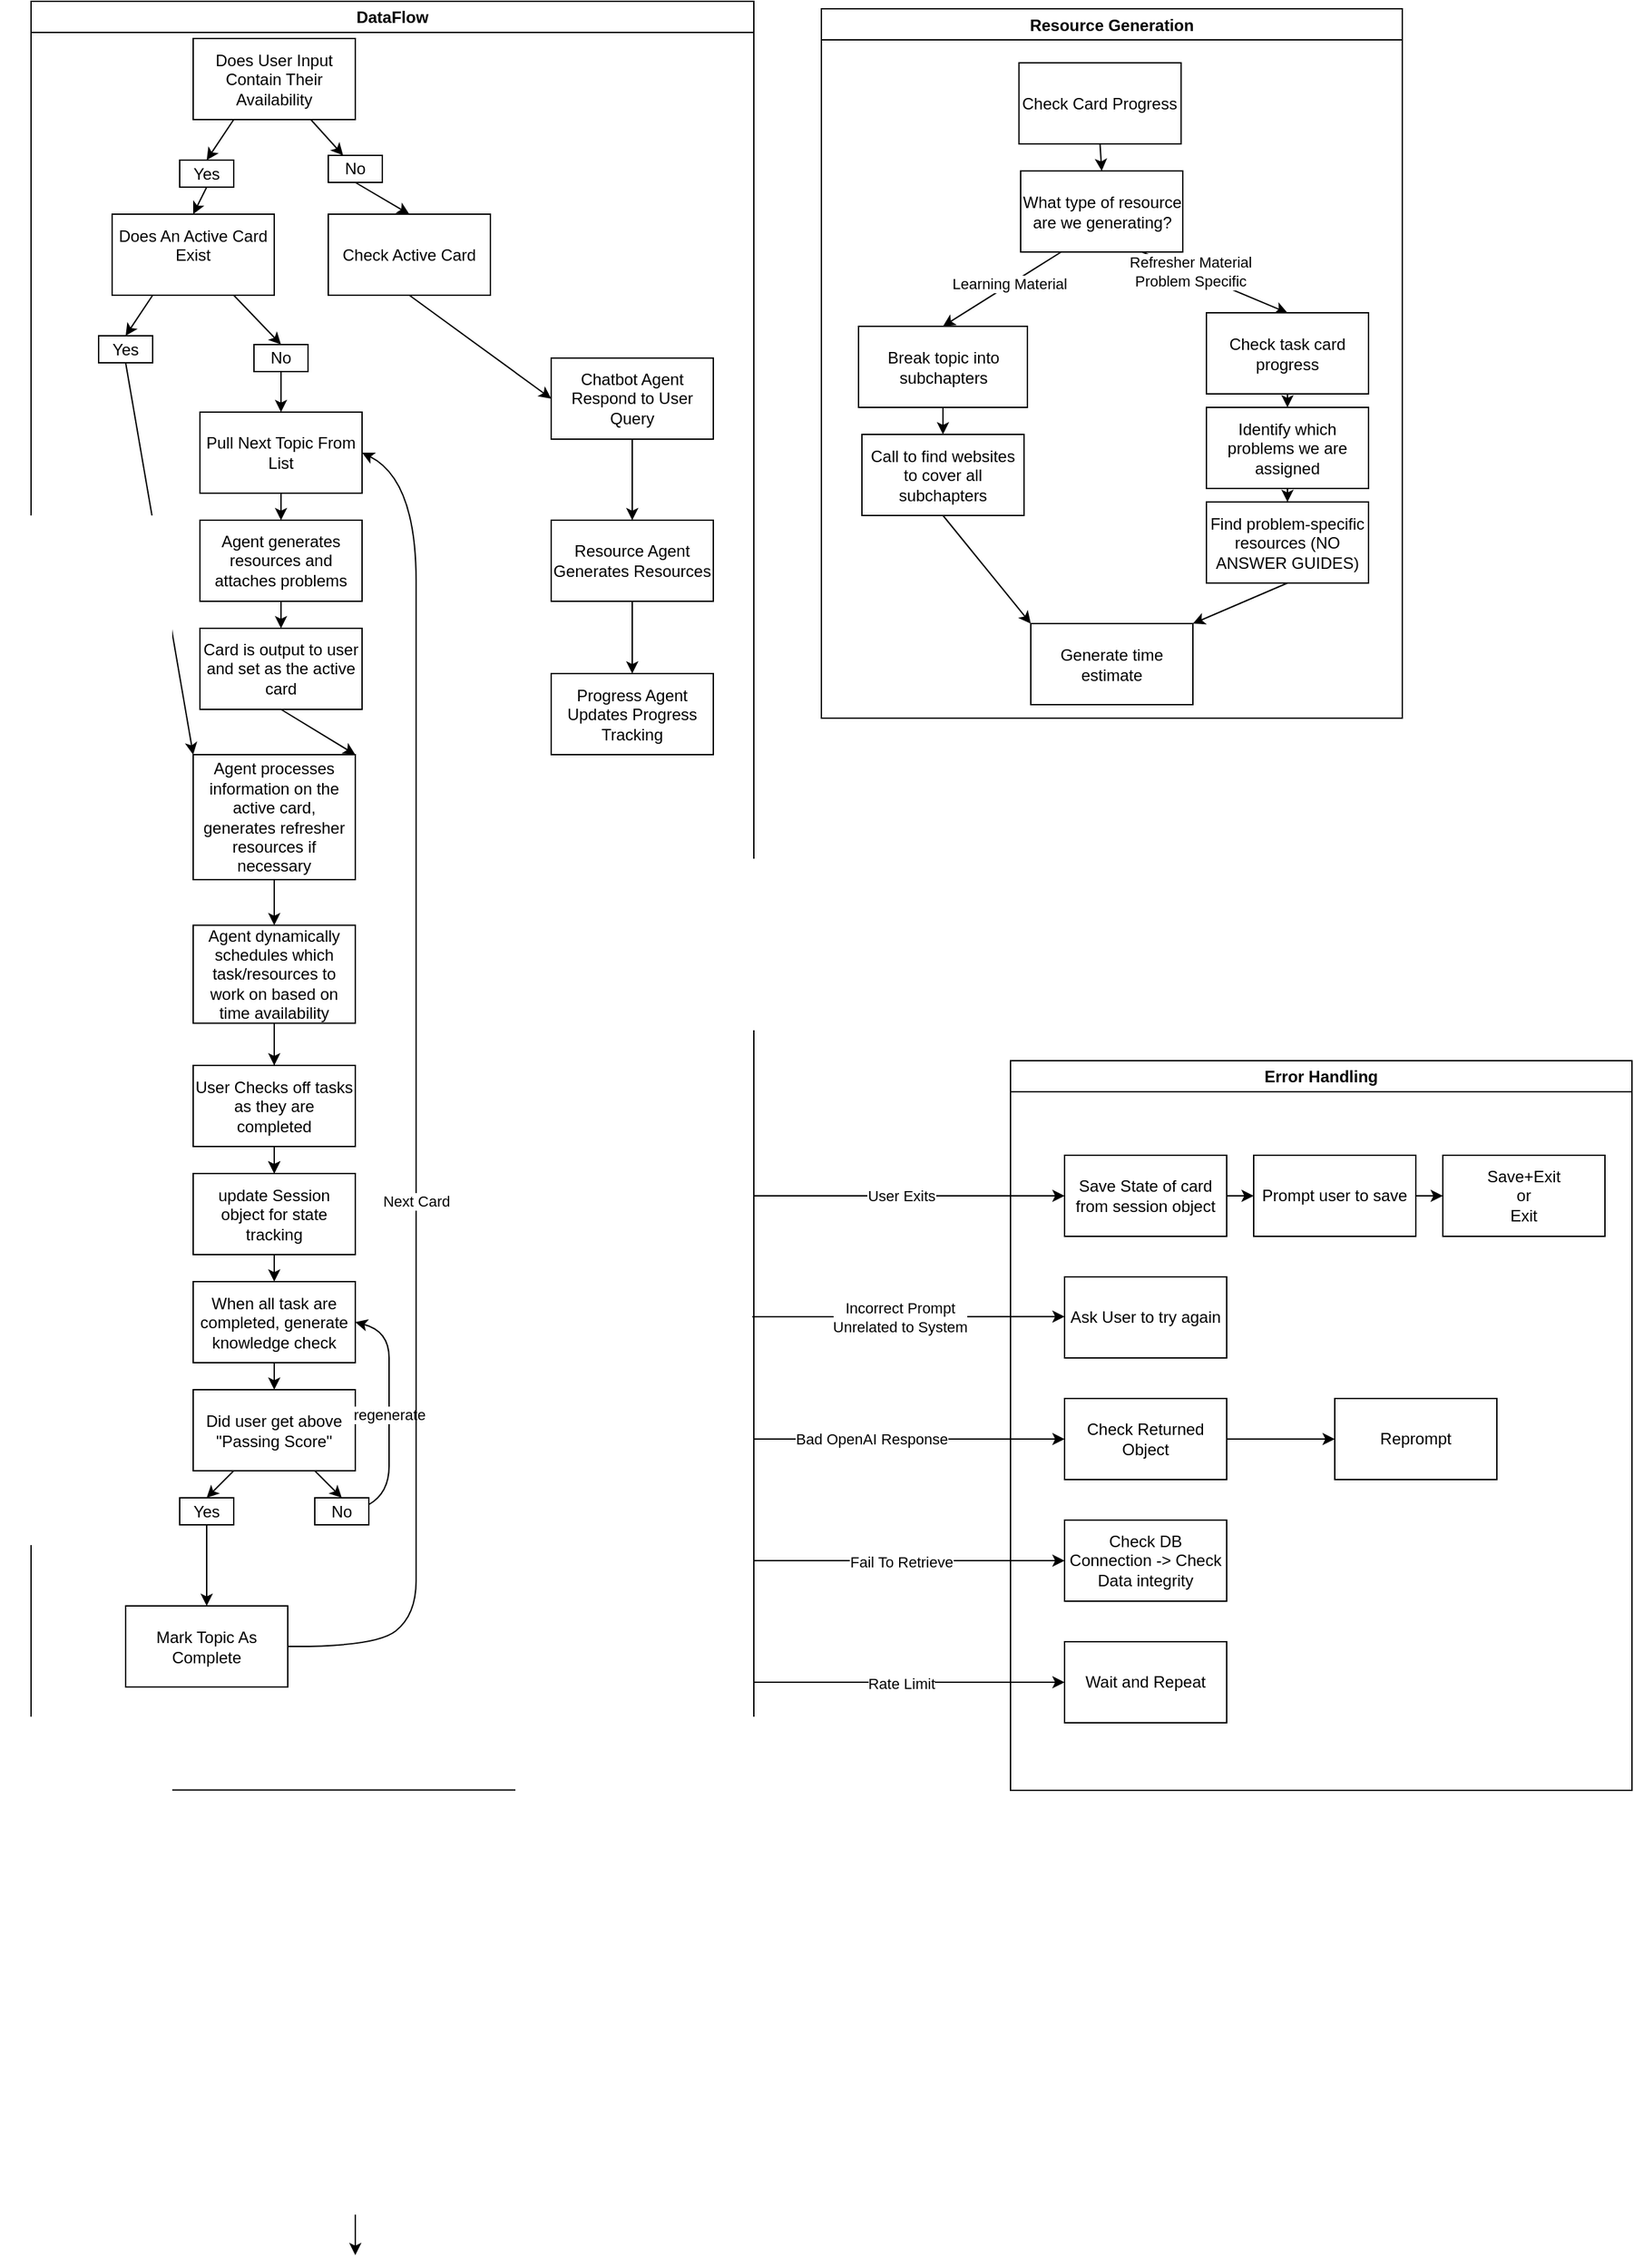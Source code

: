 <mxfile>
    <diagram id="pz1T06b0bj6fASwC6Uuw" name="Page-1">
        <mxGraphModel dx="1446" dy="3290" grid="1" gridSize="10" guides="1" tooltips="1" connect="1" arrows="1" fold="1" page="1" pageScale="1" pageWidth="850" pageHeight="1100" math="0" shadow="0">
            <root>
                <mxCell id="0"/>
                <mxCell id="1" parent="0"/>
                <mxCell id="2" style="edgeStyle=none;html=1;" edge="1" parent="1">
                    <mxGeometry relative="1" as="geometry">
                        <mxPoint x="1440" y="-1020.224" as="sourcePoint"/>
                        <mxPoint x="1440" y="-1020.224" as="targetPoint"/>
                    </mxGeometry>
                </mxCell>
                <mxCell id="3" value="" style="edgeStyle=none;html=1;" edge="1" parent="1" source="5" target="47">
                    <mxGeometry relative="1" as="geometry"/>
                </mxCell>
                <mxCell id="4" style="edgeStyle=none;html=1;exitX=0.25;exitY=1;exitDx=0;exitDy=0;entryX=0.5;entryY=0;entryDx=0;entryDy=0;" edge="1" parent="1" source="5" target="7">
                    <mxGeometry relative="1" as="geometry"/>
                </mxCell>
                <mxCell id="5" value="Does User Input Contain Their Availability" style="rounded=0;whiteSpace=wrap;html=1;" vertex="1" parent="1">
                    <mxGeometry x="1575" y="-1296.5" width="120" height="60" as="geometry"/>
                </mxCell>
                <mxCell id="6" style="edgeStyle=none;html=1;exitX=0.5;exitY=1;exitDx=0;exitDy=0;entryX=0.5;entryY=0;entryDx=0;entryDy=0;" edge="1" parent="1" source="7" target="13">
                    <mxGeometry relative="1" as="geometry"/>
                </mxCell>
                <mxCell id="7" value="Yes" style="rounded=0;whiteSpace=wrap;html=1;" vertex="1" parent="1">
                    <mxGeometry x="1565" y="-1206.5" width="40" height="20" as="geometry"/>
                </mxCell>
                <mxCell id="8" value="DataFlow" style="swimlane;whiteSpace=wrap;html=1;" vertex="1" parent="1">
                    <mxGeometry x="1455" y="-1324" width="535" height="1323.75" as="geometry"/>
                </mxCell>
                <mxCell id="9" style="edgeStyle=none;html=1;exitX=0.5;exitY=1;exitDx=0;exitDy=0;entryX=0;entryY=0.5;entryDx=0;entryDy=0;" edge="1" parent="8" source="10" target="50">
                    <mxGeometry relative="1" as="geometry"/>
                </mxCell>
                <mxCell id="10" value="Check Active Card" style="rounded=0;whiteSpace=wrap;html=1;" vertex="1" parent="8">
                    <mxGeometry x="220" y="157.5" width="120" height="60" as="geometry"/>
                </mxCell>
                <mxCell id="11" style="edgeStyle=none;html=1;exitX=0.25;exitY=1;exitDx=0;exitDy=0;entryX=0.5;entryY=0;entryDx=0;entryDy=0;" edge="1" parent="8" source="13" target="15">
                    <mxGeometry relative="1" as="geometry"/>
                </mxCell>
                <mxCell id="12" style="edgeStyle=none;html=1;exitX=0.75;exitY=1;exitDx=0;exitDy=0;entryX=0.5;entryY=0;entryDx=0;entryDy=0;" edge="1" parent="8" source="13" target="17">
                    <mxGeometry relative="1" as="geometry"/>
                </mxCell>
                <mxCell id="13" value="Does An Active Card Exist&lt;div&gt;&lt;br&gt;&lt;/div&gt;" style="rounded=0;whiteSpace=wrap;html=1;" vertex="1" parent="8">
                    <mxGeometry x="60" y="157.5" width="120" height="60" as="geometry"/>
                </mxCell>
                <mxCell id="14" style="edgeStyle=none;html=1;exitX=0.5;exitY=1;exitDx=0;exitDy=0;entryX=0;entryY=0;entryDx=0;entryDy=0;" edge="1" parent="8" source="15" target="25">
                    <mxGeometry relative="1" as="geometry"/>
                </mxCell>
                <mxCell id="15" value="Yes" style="rounded=0;whiteSpace=wrap;html=1;" vertex="1" parent="8">
                    <mxGeometry x="50" y="247.5" width="40" height="20" as="geometry"/>
                </mxCell>
                <mxCell id="16" style="edgeStyle=none;html=1;exitX=0.5;exitY=1;exitDx=0;exitDy=0;entryX=0.5;entryY=0;entryDx=0;entryDy=0;" edge="1" parent="8" source="17" target="19">
                    <mxGeometry relative="1" as="geometry"/>
                </mxCell>
                <mxCell id="17" value="No" style="rounded=0;whiteSpace=wrap;html=1;" vertex="1" parent="8">
                    <mxGeometry x="165" y="254" width="40" height="20" as="geometry"/>
                </mxCell>
                <mxCell id="18" style="edgeStyle=none;html=1;exitX=0.5;exitY=1;exitDx=0;exitDy=0;entryX=0.5;entryY=0;entryDx=0;entryDy=0;" edge="1" parent="8" source="19" target="21">
                    <mxGeometry relative="1" as="geometry"/>
                </mxCell>
                <mxCell id="19" value="Pull Next Topic From List" style="rounded=0;whiteSpace=wrap;html=1;" vertex="1" parent="8">
                    <mxGeometry x="125" y="304" width="120" height="60" as="geometry"/>
                </mxCell>
                <mxCell id="20" style="edgeStyle=none;html=1;exitX=0.5;exitY=1;exitDx=0;exitDy=0;entryX=0.5;entryY=0;entryDx=0;entryDy=0;" edge="1" parent="8" source="21" target="23">
                    <mxGeometry relative="1" as="geometry"/>
                </mxCell>
                <mxCell id="21" value="Agent generates resources and attaches problems" style="rounded=0;whiteSpace=wrap;html=1;" vertex="1" parent="8">
                    <mxGeometry x="125" y="384" width="120" height="60" as="geometry"/>
                </mxCell>
                <mxCell id="22" style="edgeStyle=none;html=1;exitX=0.5;exitY=1;exitDx=0;exitDy=0;entryX=1;entryY=0;entryDx=0;entryDy=0;" edge="1" parent="8" source="23" target="25">
                    <mxGeometry relative="1" as="geometry"/>
                </mxCell>
                <mxCell id="23" value="Card is output to user and set as the active card" style="rounded=0;whiteSpace=wrap;html=1;" vertex="1" parent="8">
                    <mxGeometry x="125" y="464" width="120" height="60" as="geometry"/>
                </mxCell>
                <mxCell id="24" style="edgeStyle=none;html=1;exitX=0.5;exitY=1;exitDx=0;exitDy=0;entryX=0.5;entryY=0;entryDx=0;entryDy=0;" edge="1" parent="8" source="25" target="28">
                    <mxGeometry relative="1" as="geometry"/>
                </mxCell>
                <mxCell id="25" value="Agent processes information on the active card, generates refresher resources if necessary" style="rounded=0;whiteSpace=wrap;html=1;" vertex="1" parent="8">
                    <mxGeometry x="120" y="557.5" width="120" height="92.5" as="geometry"/>
                </mxCell>
                <mxCell id="26" style="edgeStyle=none;html=1;exitX=0.5;exitY=1;exitDx=0;exitDy=0;entryX=0.5;entryY=0;entryDx=0;entryDy=0;" edge="1" parent="8" target="30">
                    <mxGeometry relative="1" as="geometry">
                        <mxPoint x="180" y="760" as="sourcePoint"/>
                    </mxGeometry>
                </mxCell>
                <mxCell id="27" value="" style="edgeStyle=none;html=1;exitX=0.5;exitY=1;exitDx=0;exitDy=0;" edge="1" parent="8" source="28" target="46">
                    <mxGeometry relative="1" as="geometry"/>
                </mxCell>
                <mxCell id="28" value="Agent dynamically schedules which task/resources to work on based on time availability" style="rounded=0;whiteSpace=wrap;html=1;" vertex="1" parent="8">
                    <mxGeometry x="120" y="683.75" width="120" height="72.5" as="geometry"/>
                </mxCell>
                <mxCell id="29" style="edgeStyle=none;html=1;exitX=0.5;exitY=1;exitDx=0;exitDy=0;entryX=0.5;entryY=0;entryDx=0;entryDy=0;" edge="1" parent="8" source="30" target="46">
                    <mxGeometry relative="1" as="geometry"/>
                </mxCell>
                <mxCell id="30" value="User Checks off tasks as they are completed" style="rounded=0;whiteSpace=wrap;html=1;" vertex="1" parent="8">
                    <mxGeometry x="120" y="787.5" width="120" height="60" as="geometry"/>
                </mxCell>
                <mxCell id="31" style="edgeStyle=none;html=1;exitX=0.5;exitY=1;exitDx=0;exitDy=0;entryX=0.5;entryY=0;entryDx=0;entryDy=0;" edge="1" parent="8" source="32" target="35">
                    <mxGeometry relative="1" as="geometry"/>
                </mxCell>
                <mxCell id="32" value="When all task are completed, generate knowledge check" style="rounded=0;whiteSpace=wrap;html=1;" vertex="1" parent="8">
                    <mxGeometry x="120" y="947.5" width="120" height="60" as="geometry"/>
                </mxCell>
                <mxCell id="33" style="edgeStyle=none;html=1;exitX=0.25;exitY=1;exitDx=0;exitDy=0;entryX=0.5;entryY=0;entryDx=0;entryDy=0;" edge="1" parent="8" source="35" target="37">
                    <mxGeometry relative="1" as="geometry"/>
                </mxCell>
                <mxCell id="34" style="edgeStyle=none;html=1;exitX=0.75;exitY=1;exitDx=0;exitDy=0;entryX=0.5;entryY=0;entryDx=0;entryDy=0;" edge="1" parent="8" source="35" target="38">
                    <mxGeometry relative="1" as="geometry"/>
                </mxCell>
                <mxCell id="35" value="Did user get above &quot;Passing Score&quot;" style="rounded=0;whiteSpace=wrap;html=1;" vertex="1" parent="8">
                    <mxGeometry x="120" y="1027.5" width="120" height="60" as="geometry"/>
                </mxCell>
                <mxCell id="36" style="edgeStyle=none;html=1;exitX=0.5;exitY=1;exitDx=0;exitDy=0;entryX=0.5;entryY=0;entryDx=0;entryDy=0;" edge="1" parent="8" source="37" target="42">
                    <mxGeometry relative="1" as="geometry"/>
                </mxCell>
                <mxCell id="37" value="Yes" style="rounded=0;whiteSpace=wrap;html=1;" vertex="1" parent="8">
                    <mxGeometry x="110" y="1107.5" width="40" height="20" as="geometry"/>
                </mxCell>
                <mxCell id="38" value="No" style="rounded=0;whiteSpace=wrap;html=1;" vertex="1" parent="8">
                    <mxGeometry x="210" y="1107.5" width="40" height="20" as="geometry"/>
                </mxCell>
                <mxCell id="39" style="edgeStyle=none;html=1;exitX=0.5;exitY=1;exitDx=0;exitDy=0;entryX=0.5;entryY=0;entryDx=0;entryDy=0;" edge="1" parent="8">
                    <mxGeometry relative="1" as="geometry">
                        <mxPoint x="240" y="1638" as="sourcePoint"/>
                        <mxPoint x="240" y="1668" as="targetPoint"/>
                    </mxGeometry>
                </mxCell>
                <mxCell id="40" value="" style="curved=1;endArrow=classic;html=1;exitX=1;exitY=0.25;exitDx=0;exitDy=0;entryX=1;entryY=0.5;entryDx=0;entryDy=0;" edge="1" parent="8" source="38" target="32">
                    <mxGeometry width="50" height="50" relative="1" as="geometry">
                        <mxPoint x="260" y="1117.5" as="sourcePoint"/>
                        <mxPoint x="310" y="1067.5" as="targetPoint"/>
                        <Array as="points">
                            <mxPoint x="265" y="1104"/>
                            <mxPoint x="265" y="1064"/>
                            <mxPoint x="265" y="1024"/>
                            <mxPoint x="265" y="984"/>
                        </Array>
                    </mxGeometry>
                </mxCell>
                <mxCell id="41" value="regenerate" style="edgeLabel;html=1;align=center;verticalAlign=middle;resizable=0;points=[];" vertex="1" connectable="0" parent="40">
                    <mxGeometry x="-0.077" relative="1" as="geometry">
                        <mxPoint as="offset"/>
                    </mxGeometry>
                </mxCell>
                <mxCell id="42" value="Mark Topic As Complete" style="rounded=0;whiteSpace=wrap;html=1;" vertex="1" parent="8">
                    <mxGeometry x="70" y="1187.5" width="120" height="60" as="geometry"/>
                </mxCell>
                <mxCell id="43" value="" style="curved=1;endArrow=classic;html=1;exitX=1;exitY=0.5;exitDx=0;exitDy=0;entryX=1;entryY=0.5;entryDx=0;entryDy=0;" edge="1" parent="8" source="42" target="19">
                    <mxGeometry width="50" height="50" relative="1" as="geometry">
                        <mxPoint x="330" y="1087.5" as="sourcePoint"/>
                        <mxPoint x="380" y="1037.5" as="targetPoint"/>
                        <Array as="points">
                            <mxPoint x="255" y="1218"/>
                            <mxPoint x="285" y="1194"/>
                            <mxPoint x="285" y="1144"/>
                            <mxPoint x="285" y="1084"/>
                            <mxPoint x="285" y="1044"/>
                            <mxPoint x="285" y="954"/>
                            <mxPoint x="285" y="844"/>
                            <mxPoint x="285" y="664"/>
                            <mxPoint x="285" y="504"/>
                            <mxPoint x="285" y="354"/>
                        </Array>
                    </mxGeometry>
                </mxCell>
                <mxCell id="44" value="Next Card" style="edgeLabel;html=1;align=center;verticalAlign=middle;resizable=0;points=[];" vertex="1" connectable="0" parent="43">
                    <mxGeometry x="-0.171" relative="1" as="geometry">
                        <mxPoint as="offset"/>
                    </mxGeometry>
                </mxCell>
                <mxCell id="45" style="edgeStyle=none;html=1;exitX=0.5;exitY=1;exitDx=0;exitDy=0;entryX=0.5;entryY=0;entryDx=0;entryDy=0;" edge="1" parent="8" source="46" target="32">
                    <mxGeometry relative="1" as="geometry"/>
                </mxCell>
                <mxCell id="46" value="update Session object for state tracking" style="rounded=0;whiteSpace=wrap;html=1;" vertex="1" parent="8">
                    <mxGeometry x="120" y="867.5" width="120" height="60" as="geometry"/>
                </mxCell>
                <mxCell id="47" value="No" style="rounded=0;whiteSpace=wrap;html=1;" vertex="1" parent="8">
                    <mxGeometry x="220" y="114" width="40" height="20" as="geometry"/>
                </mxCell>
                <mxCell id="48" style="edgeStyle=none;html=1;exitX=0.5;exitY=1;exitDx=0;exitDy=0;entryX=0.5;entryY=0;entryDx=0;entryDy=0;" edge="1" parent="8" source="47" target="10">
                    <mxGeometry relative="1" as="geometry"/>
                </mxCell>
                <mxCell id="49" style="edgeStyle=none;html=1;exitX=0.5;exitY=1;exitDx=0;exitDy=0;" edge="1" parent="8" source="50" target="52">
                    <mxGeometry relative="1" as="geometry"/>
                </mxCell>
                <mxCell id="50" value="Chatbot Agent Respond to User Query" style="rounded=0;whiteSpace=wrap;html=1;" vertex="1" parent="8">
                    <mxGeometry x="385" y="264" width="120" height="60" as="geometry"/>
                </mxCell>
                <mxCell id="51" style="edgeStyle=none;html=1;exitX=0.5;exitY=1;exitDx=0;exitDy=0;" edge="1" parent="8" source="52" target="53">
                    <mxGeometry relative="1" as="geometry"/>
                </mxCell>
                <mxCell id="52" value="Resource Agent Generates Resources" style="rounded=0;whiteSpace=wrap;html=1;" vertex="1" parent="8">
                    <mxGeometry x="385" y="384" width="120" height="60" as="geometry"/>
                </mxCell>
                <mxCell id="53" value="Progress Agent Updates Progress Tracking" style="rounded=0;whiteSpace=wrap;html=1;" vertex="1" parent="8">
                    <mxGeometry x="385" y="497.5" width="120" height="60" as="geometry"/>
                </mxCell>
                <mxCell id="54" value="Error Handling" style="swimlane;whiteSpace=wrap;html=1;" vertex="1" parent="1">
                    <mxGeometry x="2180" y="-540" width="460" height="540" as="geometry"/>
                </mxCell>
                <mxCell id="55" style="edgeStyle=none;html=1;exitX=1;exitY=0.5;exitDx=0;exitDy=0;entryX=0;entryY=0.5;entryDx=0;entryDy=0;" edge="1" parent="54" source="56" target="66">
                    <mxGeometry relative="1" as="geometry"/>
                </mxCell>
                <mxCell id="56" value="&lt;span style=&quot;color: rgb(0, 0, 0);&quot;&gt;Save State of card from session object&lt;/span&gt;" style="rounded=0;whiteSpace=wrap;html=1;" vertex="1" parent="54">
                    <mxGeometry x="40" y="70" width="120" height="60" as="geometry"/>
                </mxCell>
                <mxCell id="57" value="Save+Exit&lt;br&gt;or&lt;br&gt;Exit" style="whiteSpace=wrap;html=1;rounded=0;" vertex="1" parent="54">
                    <mxGeometry x="320" y="70" width="120" height="60" as="geometry"/>
                </mxCell>
                <mxCell id="58" value="Ask User to try again" style="rounded=0;whiteSpace=wrap;html=1;" vertex="1" parent="54">
                    <mxGeometry x="40" y="160" width="120" height="60" as="geometry"/>
                </mxCell>
                <mxCell id="59" value="" style="endArrow=classic;html=1;entryX=0;entryY=0.5;entryDx=0;entryDy=0;" edge="1" parent="54">
                    <mxGeometry width="50" height="50" relative="1" as="geometry">
                        <mxPoint x="-191.11" y="189.5" as="sourcePoint"/>
                        <mxPoint x="40" y="189.41" as="targetPoint"/>
                    </mxGeometry>
                </mxCell>
                <mxCell id="60" value="Incorrect Prompt&lt;br&gt;Unrelated to System" style="edgeLabel;html=1;align=center;verticalAlign=middle;resizable=0;points=[];" vertex="1" connectable="0" parent="59">
                    <mxGeometry x="-0.057" relative="1" as="geometry">
                        <mxPoint as="offset"/>
                    </mxGeometry>
                </mxCell>
                <mxCell id="61" style="edgeStyle=none;html=1;exitX=1;exitY=0.5;exitDx=0;exitDy=0;entryX=0;entryY=0.5;entryDx=0;entryDy=0;" edge="1" parent="54" source="62" target="63">
                    <mxGeometry relative="1" as="geometry"/>
                </mxCell>
                <mxCell id="62" value="Check Returned Object" style="rounded=0;whiteSpace=wrap;html=1;" vertex="1" parent="54">
                    <mxGeometry x="40" y="250" width="120" height="60" as="geometry"/>
                </mxCell>
                <mxCell id="63" value="Reprompt" style="rounded=0;whiteSpace=wrap;html=1;" vertex="1" parent="54">
                    <mxGeometry x="240" y="250" width="120" height="60" as="geometry"/>
                </mxCell>
                <mxCell id="64" value="Check DB Connection -&amp;gt; Check Data integrity" style="rounded=0;whiteSpace=wrap;html=1;" vertex="1" parent="54">
                    <mxGeometry x="40" y="340" width="120" height="60" as="geometry"/>
                </mxCell>
                <mxCell id="65" style="edgeStyle=none;html=1;exitX=1;exitY=0.5;exitDx=0;exitDy=0;entryX=0;entryY=0.5;entryDx=0;entryDy=0;" edge="1" parent="54" source="66" target="57">
                    <mxGeometry relative="1" as="geometry"/>
                </mxCell>
                <mxCell id="66" value="Prompt user to save" style="rounded=0;whiteSpace=wrap;html=1;" vertex="1" parent="54">
                    <mxGeometry x="180" y="70" width="120" height="60" as="geometry"/>
                </mxCell>
                <mxCell id="67" value="Wait and Repeat" style="rounded=0;whiteSpace=wrap;html=1;" vertex="1" parent="54">
                    <mxGeometry x="40" y="430" width="120" height="60" as="geometry"/>
                </mxCell>
                <mxCell id="68" value="" style="endArrow=classic;html=1;entryX=0;entryY=0.5;entryDx=0;entryDy=0;" edge="1" parent="1" target="56">
                    <mxGeometry width="50" height="50" relative="1" as="geometry">
                        <mxPoint x="1990" y="-440" as="sourcePoint"/>
                        <mxPoint x="1870" y="-400" as="targetPoint"/>
                    </mxGeometry>
                </mxCell>
                <mxCell id="69" value="User Exits" style="edgeLabel;html=1;align=center;verticalAlign=middle;resizable=0;points=[];" vertex="1" connectable="0" parent="68">
                    <mxGeometry x="-0.057" relative="1" as="geometry">
                        <mxPoint as="offset"/>
                    </mxGeometry>
                </mxCell>
                <mxCell id="70" value="" style="endArrow=classic;html=1;entryX=0;entryY=0.5;entryDx=0;entryDy=0;" edge="1" parent="1" target="62">
                    <mxGeometry width="50" height="50" relative="1" as="geometry">
                        <mxPoint x="1990" y="-260" as="sourcePoint"/>
                        <mxPoint x="2040" y="-310" as="targetPoint"/>
                    </mxGeometry>
                </mxCell>
                <mxCell id="71" value="Bad OpenAI Response" style="edgeLabel;html=1;align=center;verticalAlign=middle;resizable=0;points=[];" vertex="1" connectable="0" parent="70">
                    <mxGeometry x="-0.242" relative="1" as="geometry">
                        <mxPoint as="offset"/>
                    </mxGeometry>
                </mxCell>
                <mxCell id="72" value="" style="endArrow=classic;html=1;entryX=0;entryY=0.5;entryDx=0;entryDy=0;" edge="1" parent="1" target="64">
                    <mxGeometry width="50" height="50" relative="1" as="geometry">
                        <mxPoint x="1990" y="-170" as="sourcePoint"/>
                        <mxPoint x="2110" y="-250" as="targetPoint"/>
                    </mxGeometry>
                </mxCell>
                <mxCell id="73" value="Fail To Retrieve" style="edgeLabel;html=1;align=center;verticalAlign=middle;resizable=0;points=[];" vertex="1" connectable="0" parent="72">
                    <mxGeometry x="-0.051" y="-1" relative="1" as="geometry">
                        <mxPoint as="offset"/>
                    </mxGeometry>
                </mxCell>
                <mxCell id="74" value="" style="endArrow=classic;html=1;entryX=0;entryY=0.5;entryDx=0;entryDy=0;" edge="1" parent="1">
                    <mxGeometry width="50" height="50" relative="1" as="geometry">
                        <mxPoint x="1990" y="-80" as="sourcePoint"/>
                        <mxPoint x="2220" y="-80" as="targetPoint"/>
                    </mxGeometry>
                </mxCell>
                <mxCell id="75" value="Rate Limit" style="edgeLabel;html=1;align=center;verticalAlign=middle;resizable=0;points=[];" vertex="1" connectable="0" parent="74">
                    <mxGeometry x="-0.051" y="-1" relative="1" as="geometry">
                        <mxPoint as="offset"/>
                    </mxGeometry>
                </mxCell>
                <mxCell id="76" value="Resource Generation" style="swimlane;" vertex="1" parent="1">
                    <mxGeometry x="2040" y="-1318.5" width="430" height="525" as="geometry"/>
                </mxCell>
                <mxCell id="77" style="edgeStyle=none;html=1;exitX=0.25;exitY=1;exitDx=0;exitDy=0;entryX=0.5;entryY=0;entryDx=0;entryDy=0;" edge="1" parent="76" source="81" target="83">
                    <mxGeometry relative="1" as="geometry">
                        <mxPoint x="90" y="235" as="targetPoint"/>
                    </mxGeometry>
                </mxCell>
                <mxCell id="78" value="Learning Material" style="edgeLabel;html=1;align=center;verticalAlign=middle;resizable=0;points=[];" vertex="1" connectable="0" parent="77">
                    <mxGeometry x="-0.126" y="-1" relative="1" as="geometry">
                        <mxPoint as="offset"/>
                    </mxGeometry>
                </mxCell>
                <mxCell id="79" style="edgeStyle=none;html=1;exitX=0.75;exitY=1;exitDx=0;exitDy=0;entryX=0.5;entryY=0;entryDx=0;entryDy=0;" edge="1" parent="76" source="81" target="85">
                    <mxGeometry relative="1" as="geometry"/>
                </mxCell>
                <mxCell id="80" value="Refresher Material&lt;div&gt;Problem Specific&lt;/div&gt;" style="edgeLabel;html=1;align=center;verticalAlign=middle;resizable=0;points=[];" vertex="1" connectable="0" parent="79">
                    <mxGeometry x="-0.347" relative="1" as="geometry">
                        <mxPoint as="offset"/>
                    </mxGeometry>
                </mxCell>
                <mxCell id="81" value="What type of resource are we generating?" style="rounded=0;whiteSpace=wrap;html=1;" vertex="1" parent="76">
                    <mxGeometry x="147.5" y="120" width="120" height="60" as="geometry"/>
                </mxCell>
                <mxCell id="82" style="edgeStyle=none;html=1;exitX=0.5;exitY=1;exitDx=0;exitDy=0;" edge="1" parent="76" source="83" target="87">
                    <mxGeometry relative="1" as="geometry">
                        <mxPoint x="90" y="295" as="sourcePoint"/>
                    </mxGeometry>
                </mxCell>
                <mxCell id="83" value="Break topic into subchapters" style="rounded=0;whiteSpace=wrap;html=1;" vertex="1" parent="76">
                    <mxGeometry x="27.5" y="235" width="125" height="60" as="geometry"/>
                </mxCell>
                <mxCell id="84" style="edgeStyle=none;html=1;exitX=0.5;exitY=1;exitDx=0;exitDy=0;entryX=0.5;entryY=0;entryDx=0;entryDy=0;" edge="1" parent="76" source="85" target="89">
                    <mxGeometry relative="1" as="geometry"/>
                </mxCell>
                <mxCell id="85" value="Check task card progress" style="rounded=0;whiteSpace=wrap;html=1;" vertex="1" parent="76">
                    <mxGeometry x="285" y="225" width="120" height="60" as="geometry"/>
                </mxCell>
                <mxCell id="86" style="edgeStyle=none;html=1;exitX=0.5;exitY=1;exitDx=0;exitDy=0;entryX=0;entryY=0;entryDx=0;entryDy=0;" edge="1" parent="76" source="87" target="90">
                    <mxGeometry relative="1" as="geometry"/>
                </mxCell>
                <mxCell id="87" value="Call to find websites to cover all subchapters" style="rounded=0;whiteSpace=wrap;html=1;" vertex="1" parent="76">
                    <mxGeometry x="30" y="315" width="120" height="60" as="geometry"/>
                </mxCell>
                <mxCell id="88" style="edgeStyle=none;html=1;exitX=0.5;exitY=1;exitDx=0;exitDy=0;entryX=0.5;entryY=0;entryDx=0;entryDy=0;" edge="1" parent="76" source="89" target="94">
                    <mxGeometry relative="1" as="geometry"/>
                </mxCell>
                <mxCell id="89" value="Identify which problems we are assigned" style="rounded=0;whiteSpace=wrap;html=1;" vertex="1" parent="76">
                    <mxGeometry x="285" y="295" width="120" height="60" as="geometry"/>
                </mxCell>
                <mxCell id="90" value="Generate time estimate" style="rounded=0;whiteSpace=wrap;html=1;" vertex="1" parent="76">
                    <mxGeometry x="155" y="455" width="120" height="60" as="geometry"/>
                </mxCell>
                <mxCell id="91" style="edgeStyle=none;html=1;exitX=0.5;exitY=1;exitDx=0;exitDy=0;entryX=0.5;entryY=0;entryDx=0;entryDy=0;" edge="1" parent="76" source="92" target="81">
                    <mxGeometry relative="1" as="geometry"/>
                </mxCell>
                <mxCell id="92" value="Check Card Progress" style="rounded=0;whiteSpace=wrap;html=1;" vertex="1" parent="76">
                    <mxGeometry x="146.25" y="40" width="120" height="60" as="geometry"/>
                </mxCell>
                <mxCell id="93" style="edgeStyle=none;html=1;exitX=0.5;exitY=1;exitDx=0;exitDy=0;entryX=1;entryY=0;entryDx=0;entryDy=0;" edge="1" parent="76" source="94" target="90">
                    <mxGeometry relative="1" as="geometry"/>
                </mxCell>
                <mxCell id="94" value="Find problem-specific resources (NO ANSWER GUIDES)" style="rounded=0;whiteSpace=wrap;html=1;" vertex="1" parent="76">
                    <mxGeometry x="285" y="365" width="120" height="60" as="geometry"/>
                </mxCell>
            </root>
        </mxGraphModel>
    </diagram>
</mxfile>
